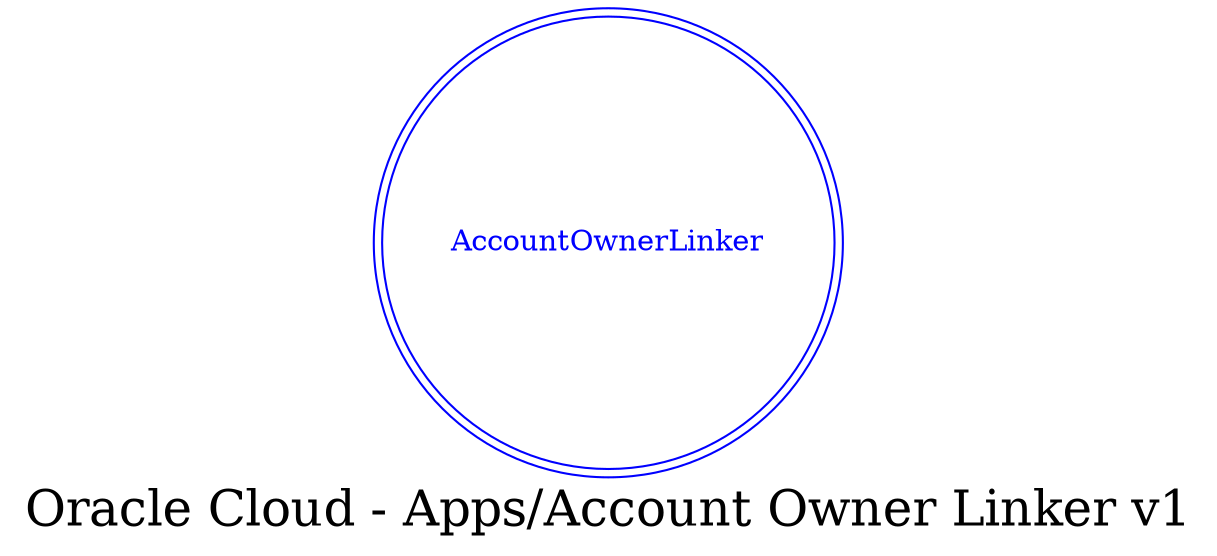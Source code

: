digraph LexiconGraph {
graph[label="Oracle Cloud - Apps/Account Owner Linker v1", fontsize=24]
splines=true
"AccountOwnerLinker" [color=blue, fontcolor=blue, shape=doublecircle]
}
